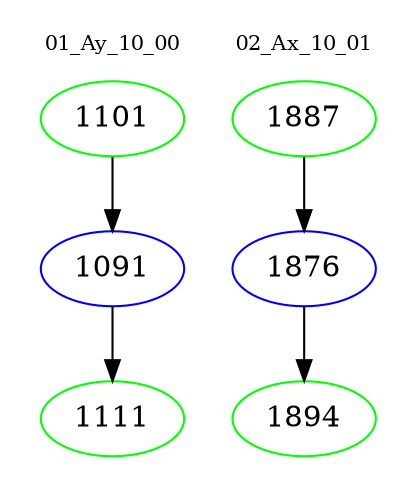 digraph{
subgraph cluster_0 {
color = white
label = "01_Ay_10_00";
fontsize=10;
T0_1101 [label="1101", color="green"]
T0_1101 -> T0_1091 [color="black"]
T0_1091 [label="1091", color="blue"]
T0_1091 -> T0_1111 [color="black"]
T0_1111 [label="1111", color="green"]
}
subgraph cluster_1 {
color = white
label = "02_Ax_10_01";
fontsize=10;
T1_1887 [label="1887", color="green"]
T1_1887 -> T1_1876 [color="black"]
T1_1876 [label="1876", color="blue"]
T1_1876 -> T1_1894 [color="black"]
T1_1894 [label="1894", color="green"]
}
}
